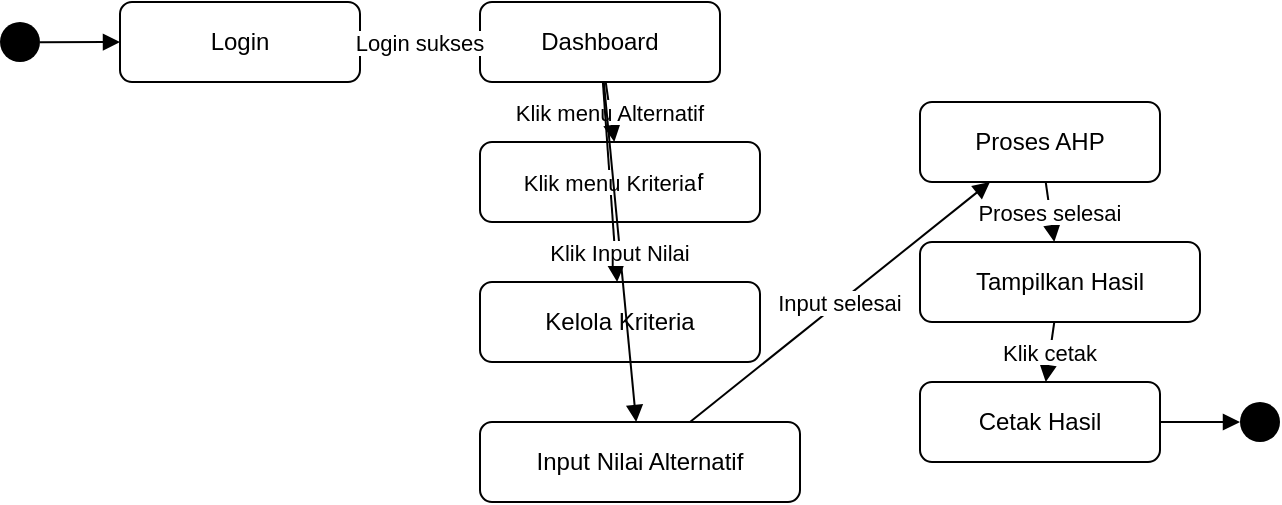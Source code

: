 <mxfile>
  <diagram name="State Machine AHP Karyawan" id="state_machine_ahp">
    <mxGraphModel dx="1028" dy="754" grid="1" gridSize="10" guides="1" tooltips="1" connect="1" arrows="1" fold="1" page="1" pageScale="1" pageWidth="827" pageHeight="1169" math="0" shadow="0">
      <root>
        <mxCell id="0"/>
        <mxCell id="1" parent="0"/>

        <!-- Initial State -->
        <mxCell id="start" value="" style="ellipse;fillColor=#000000;strokeColor=none;" vertex="1" parent="1">
          <mxGeometry x="40" y="60" width="20" height="20" as="geometry"/>
        </mxCell>

        <!-- Login -->
        <mxCell id="login" value="Login" style="rounded=1;whiteSpace=wrap;html=1;" vertex="1" parent="1">
          <mxGeometry x="100" y="50" width="120" height="40" as="geometry"/>
        </mxCell>
        <mxCell id="startToLogin" style="endArrow=block;" edge="1" parent="1" source="start" target="login">
          <mxGeometry relative="1" as="geometry"/>
        </mxCell>

        <!-- Dashboard -->
        <mxCell id="dashboard" value="Dashboard" style="rounded=1;whiteSpace=wrap;html=1;" vertex="1" parent="1">
          <mxGeometry x="280" y="50" width="120" height="40" as="geometry"/>
        </mxCell>
        <mxCell id="loginToDashboard" value="Login sukses" style="endArrow=block;" edge="1" parent="1" source="login" target="dashboard">
          <mxGeometry relative="1" as="geometry"/>
        </mxCell>

        <!-- Kelola Alternatif -->
        <mxCell id="kelolaAlt" value="Kelola Alternatif" style="rounded=1;whiteSpace=wrap;html=1;" vertex="1" parent="1">
          <mxGeometry x="280" y="120" width="140" height="40" as="geometry"/>
        </mxCell>
        <mxCell id="dashToAlt" value="Klik menu Alternatif" style="endArrow=block;" edge="1" parent="1" source="dashboard" target="kelolaAlt">
          <mxGeometry relative="1" as="geometry"/>
        </mxCell>

        <!-- Kelola Kriteria -->
        <mxCell id="kelolaKri" value="Kelola Kriteria" style="rounded=1;whiteSpace=wrap;html=1;" vertex="1" parent="1">
          <mxGeometry x="280" y="190" width="140" height="40" as="geometry"/>
        </mxCell>
        <mxCell id="dashToKri" value="Klik menu Kriteria" style="endArrow=block;" edge="1" parent="1" source="dashboard" target="kelolaKri">
          <mxGeometry relative="1" as="geometry"/>
        </mxCell>

        <!-- Input Nilai -->
        <mxCell id="inputNilai" value="Input Nilai Alternatif" style="rounded=1;whiteSpace=wrap;html=1;" vertex="1" parent="1">
          <mxGeometry x="280" y="260" width="160" height="40" as="geometry"/>
        </mxCell>
        <mxCell id="dashToNilai" value="Klik Input Nilai" style="endArrow=block;" edge="1" parent="1" source="dashboard" target="inputNilai">
          <mxGeometry relative="1" as="geometry"/>
        </mxCell>

        <!-- Proses AHP -->
        <mxCell id="prosesAHP" value="Proses AHP" style="rounded=1;whiteSpace=wrap;html=1;" vertex="1" parent="1">
          <mxGeometry x="500" y="100" width="120" height="40" as="geometry"/>
        </mxCell>
        <mxCell id="nilaiToAHP" value="Input selesai" style="endArrow=block;" edge="1" parent="1" source="inputNilai" target="prosesAHP">
          <mxGeometry relative="1" as="geometry"/>
        </mxCell>

        <!-- Lihat Hasil -->
        <mxCell id="lihatHasil" value="Tampilkan Hasil" style="rounded=1;whiteSpace=wrap;html=1;" vertex="1" parent="1">
          <mxGeometry x="500" y="170" width="140" height="40" as="geometry"/>
        </mxCell>
        <mxCell id="ahpToHasil" value="Proses selesai" style="endArrow=block;" edge="1" parent="1" source="prosesAHP" target="lihatHasil">
          <mxGeometry relative="1" as="geometry"/>
        </mxCell>

        <!-- Cetak Hasil -->
        <mxCell id="cetakHasil" value="Cetak Hasil" style="rounded=1;whiteSpace=wrap;html=1;" vertex="1" parent="1">
          <mxGeometry x="500" y="240" width="120" height="40" as="geometry"/>
        </mxCell>
        <mxCell id="hasilToCetak" value="Klik cetak" style="endArrow=block;" edge="1" parent="1" source="lihatHasil" target="cetakHasil">
          <mxGeometry relative="1" as="geometry"/>
        </mxCell>

        <!-- Final -->
        <mxCell id="end" value="" style="ellipse;fillColor=#000000;strokeColor=none;" vertex="1" parent="1">
          <mxGeometry x="660" y="250" width="20" height="20" as="geometry"/>
        </mxCell>
        <mxCell id="cetakToEnd" style="endArrow=block;" edge="1" parent="1" source="cetakHasil" target="end">
          <mxGeometry relative="1" as="geometry"/>
        </mxCell>

      </root>
    </mxGraphModel>
  </diagram>
</mxfile>
